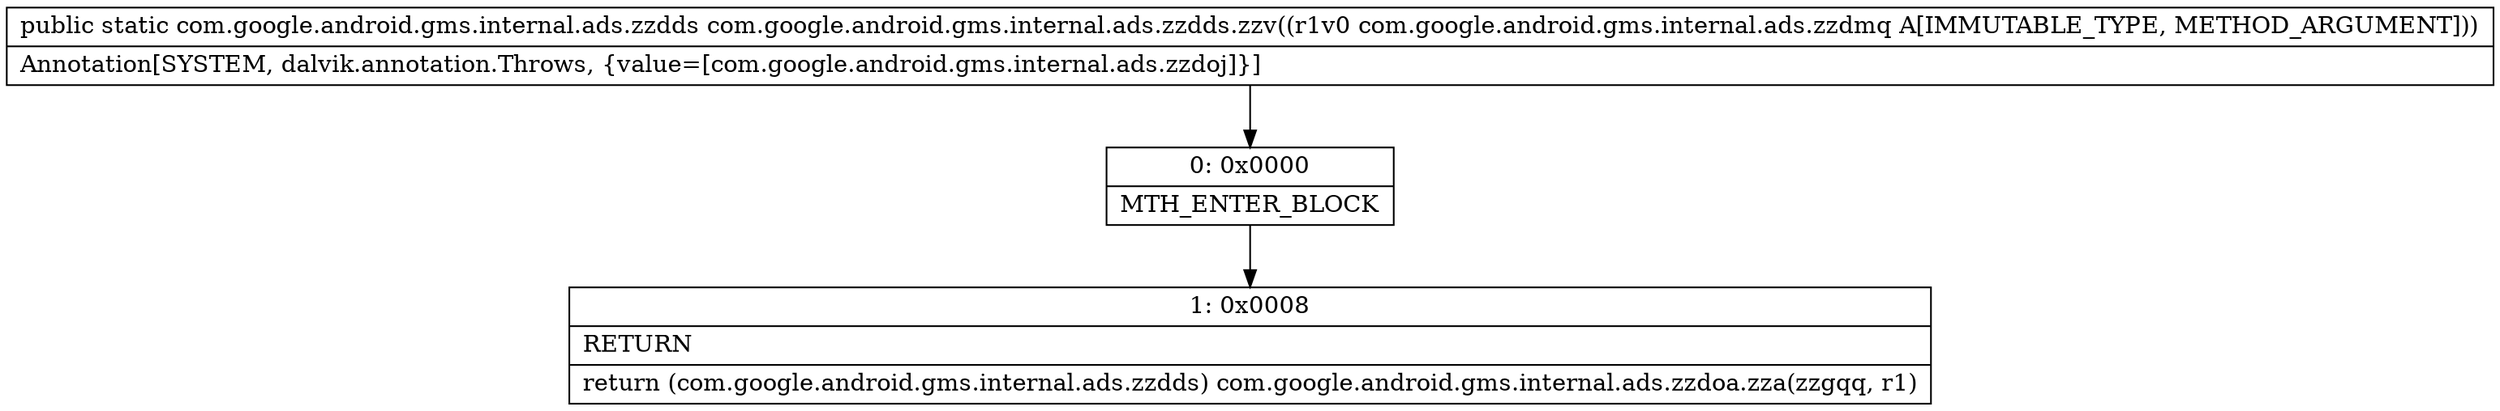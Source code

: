 digraph "CFG forcom.google.android.gms.internal.ads.zzdds.zzv(Lcom\/google\/android\/gms\/internal\/ads\/zzdmq;)Lcom\/google\/android\/gms\/internal\/ads\/zzdds;" {
Node_0 [shape=record,label="{0\:\ 0x0000|MTH_ENTER_BLOCK\l}"];
Node_1 [shape=record,label="{1\:\ 0x0008|RETURN\l|return (com.google.android.gms.internal.ads.zzdds) com.google.android.gms.internal.ads.zzdoa.zza(zzgqq, r1)\l}"];
MethodNode[shape=record,label="{public static com.google.android.gms.internal.ads.zzdds com.google.android.gms.internal.ads.zzdds.zzv((r1v0 com.google.android.gms.internal.ads.zzdmq A[IMMUTABLE_TYPE, METHOD_ARGUMENT]))  | Annotation[SYSTEM, dalvik.annotation.Throws, \{value=[com.google.android.gms.internal.ads.zzdoj]\}]\l}"];
MethodNode -> Node_0;
Node_0 -> Node_1;
}


